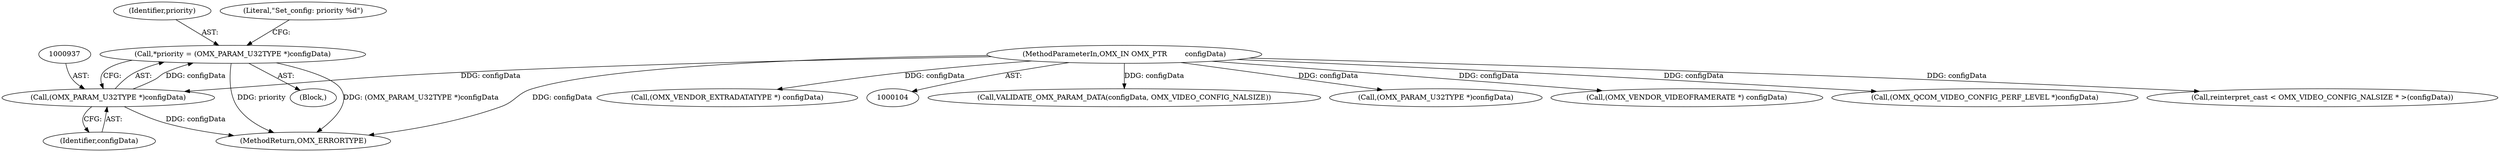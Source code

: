 digraph "0_Android_560ccdb509a7b86186fac0fce1b25bd9a3e6a6e8_1@pointer" {
"1000934" [label="(Call,*priority = (OMX_PARAM_U32TYPE *)configData)"];
"1000936" [label="(Call,(OMX_PARAM_U32TYPE *)configData)"];
"1000107" [label="(MethodParameterIn,OMX_IN OMX_PTR        configData)"];
"1000935" [label="(Identifier,priority)"];
"1000572" [label="(Call,VALIDATE_OMX_PARAM_DATA(configData, OMX_VIDEO_CONFIG_NALSIZE))"];
"1000940" [label="(Literal,\"Set_config: priority %d\")"];
"1000932" [label="(Block,)"];
"1000996" [label="(Call,(OMX_PARAM_U32TYPE *)configData)"];
"1000934" [label="(Call,*priority = (OMX_PARAM_U32TYPE *)configData)"];
"1000107" [label="(MethodParameterIn,OMX_IN OMX_PTR        configData)"];
"1000651" [label="(Call,(OMX_VENDOR_VIDEOFRAMERATE *) configData)"];
"1000938" [label="(Identifier,configData)"];
"1000936" [label="(Call,(OMX_PARAM_U32TYPE *)configData)"];
"1000864" [label="(Call,(OMX_QCOM_VIDEO_CONFIG_PERF_LEVEL *)configData)"];
"1001056" [label="(MethodReturn,OMX_ERRORTYPE)"];
"1000577" [label="(Call,reinterpret_cast < OMX_VIDEO_CONFIG_NALSIZE * >(configData))"];
"1000138" [label="(Call,(OMX_VENDOR_EXTRADATATYPE *) configData)"];
"1000934" -> "1000932"  [label="AST: "];
"1000934" -> "1000936"  [label="CFG: "];
"1000935" -> "1000934"  [label="AST: "];
"1000936" -> "1000934"  [label="AST: "];
"1000940" -> "1000934"  [label="CFG: "];
"1000934" -> "1001056"  [label="DDG: priority"];
"1000934" -> "1001056"  [label="DDG: (OMX_PARAM_U32TYPE *)configData"];
"1000936" -> "1000934"  [label="DDG: configData"];
"1000936" -> "1000938"  [label="CFG: "];
"1000937" -> "1000936"  [label="AST: "];
"1000938" -> "1000936"  [label="AST: "];
"1000936" -> "1001056"  [label="DDG: configData"];
"1000107" -> "1000936"  [label="DDG: configData"];
"1000107" -> "1000104"  [label="AST: "];
"1000107" -> "1001056"  [label="DDG: configData"];
"1000107" -> "1000138"  [label="DDG: configData"];
"1000107" -> "1000572"  [label="DDG: configData"];
"1000107" -> "1000577"  [label="DDG: configData"];
"1000107" -> "1000651"  [label="DDG: configData"];
"1000107" -> "1000864"  [label="DDG: configData"];
"1000107" -> "1000996"  [label="DDG: configData"];
}
